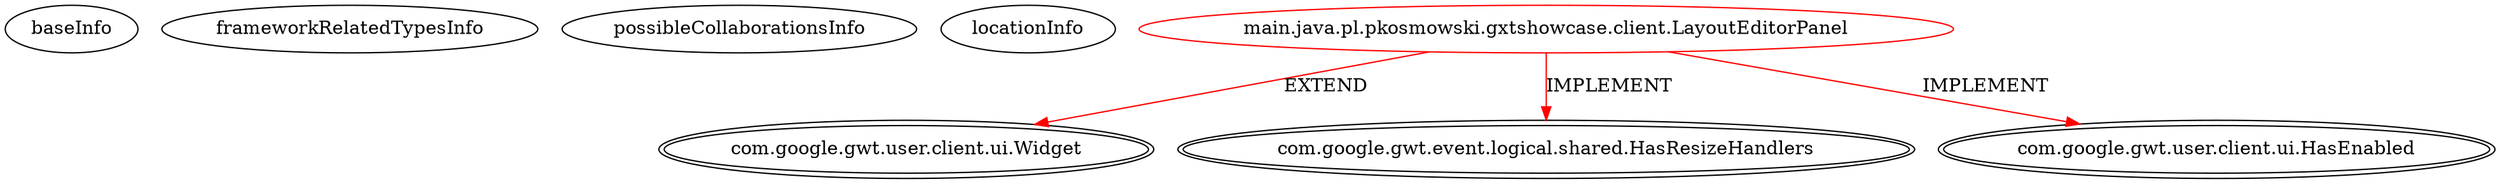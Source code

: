 digraph {
baseInfo[graphId=3415,category="extension_graph",isAnonymous=false,possibleRelation=false]
frameworkRelatedTypesInfo[0="com.google.gwt.user.client.ui.Widget",1="com.google.gwt.event.logical.shared.HasResizeHandlers",2="com.google.gwt.user.client.ui.HasEnabled"]
possibleCollaborationsInfo[]
locationInfo[projectName="kospiotr-gwt-layout-designer",filePath="/kospiotr-gwt-layout-designer/gwt-layout-designer-master/src/main/java/pl/pkosmowski/gxtshowcase/client/LayoutEditorPanel.java",contextSignature="LayoutEditorPanel",graphId="3415"]
0[label="main.java.pl.pkosmowski.gxtshowcase.client.LayoutEditorPanel",vertexType="ROOT_CLIENT_CLASS_DECLARATION",isFrameworkType=false,color=red]
1[label="com.google.gwt.user.client.ui.Widget",vertexType="FRAMEWORK_CLASS_TYPE",isFrameworkType=true,peripheries=2]
2[label="com.google.gwt.event.logical.shared.HasResizeHandlers",vertexType="FRAMEWORK_INTERFACE_TYPE",isFrameworkType=true,peripheries=2]
3[label="com.google.gwt.user.client.ui.HasEnabled",vertexType="FRAMEWORK_INTERFACE_TYPE",isFrameworkType=true,peripheries=2]
0->1[label="EXTEND",color=red]
0->2[label="IMPLEMENT",color=red]
0->3[label="IMPLEMENT",color=red]
}
